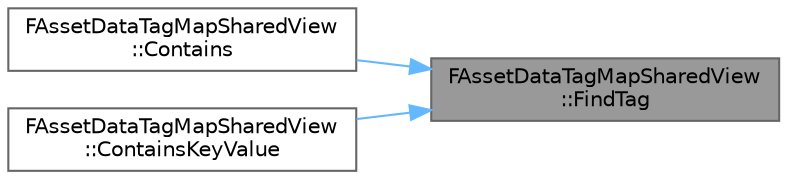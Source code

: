 digraph "FAssetDataTagMapSharedView::FindTag"
{
 // INTERACTIVE_SVG=YES
 // LATEX_PDF_SIZE
  bgcolor="transparent";
  edge [fontname=Helvetica,fontsize=10,labelfontname=Helvetica,labelfontsize=10];
  node [fontname=Helvetica,fontsize=10,shape=box,height=0.2,width=0.4];
  rankdir="RL";
  Node1 [id="Node000001",label="FAssetDataTagMapSharedView\l::FindTag",height=0.2,width=0.4,color="gray40", fillcolor="grey60", style="filled", fontcolor="black",tooltip="Find a value by key and return an option indicating if it was found, and if so, what the value is."];
  Node1 -> Node2 [id="edge1_Node000001_Node000002",dir="back",color="steelblue1",style="solid",tooltip=" "];
  Node2 [id="Node000002",label="FAssetDataTagMapSharedView\l::Contains",height=0.2,width=0.4,color="grey40", fillcolor="white", style="filled",URL="$df/d78/classFAssetDataTagMapSharedView.html#aaf3a38733489e667b0ec68ee04525f3b",tooltip="Determine whether a key is present in the map."];
  Node1 -> Node3 [id="edge2_Node000001_Node000003",dir="back",color="steelblue1",style="solid",tooltip=" "];
  Node3 [id="Node000003",label="FAssetDataTagMapSharedView\l::ContainsKeyValue",height=0.2,width=0.4,color="grey40", fillcolor="white", style="filled",URL="$df/d78/classFAssetDataTagMapSharedView.html#a6f47bfe40162fdf91f406d5410c49f09",tooltip="Return true if this map contains a specific key value pair."];
}
